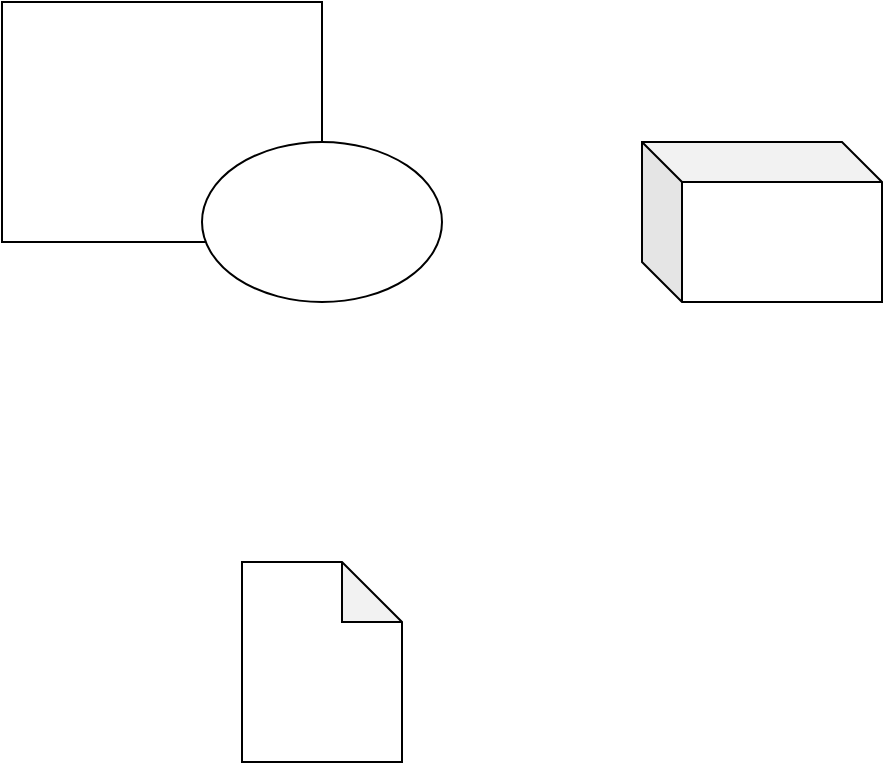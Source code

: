 <mxfile version="20.0.2" type="github">
  <diagram id="UcZh1UxkUU9EJ_-S-m6J" name="Página-1">
    <mxGraphModel dx="1137" dy="757" grid="1" gridSize="10" guides="1" tooltips="1" connect="1" arrows="1" fold="1" page="1" pageScale="1" pageWidth="827" pageHeight="1169" math="0" shadow="0">
      <root>
        <mxCell id="0" />
        <mxCell id="1" parent="0" />
        <mxCell id="J6zsNCWBA4fvTuSnOhiy-1" value="" style="rounded=0;whiteSpace=wrap;html=1;" parent="1" vertex="1">
          <mxGeometry x="150" y="70" width="160" height="120" as="geometry" />
        </mxCell>
        <mxCell id="xZGb_4rmLsbivIutntoc-1" value="" style="ellipse;whiteSpace=wrap;html=1;" parent="1" vertex="1">
          <mxGeometry x="250" y="140" width="120" height="80" as="geometry" />
        </mxCell>
        <mxCell id="AxdGoqc_hpmkhKo9tfaf-1" value="" style="shape=cube;whiteSpace=wrap;html=1;boundedLbl=1;backgroundOutline=1;darkOpacity=0.05;darkOpacity2=0.1;" vertex="1" parent="1">
          <mxGeometry x="470" y="140" width="120" height="80" as="geometry" />
        </mxCell>
        <mxCell id="AxdGoqc_hpmkhKo9tfaf-2" value="" style="shape=note;whiteSpace=wrap;html=1;backgroundOutline=1;darkOpacity=0.05;" vertex="1" parent="1">
          <mxGeometry x="270" y="350" width="80" height="100" as="geometry" />
        </mxCell>
      </root>
    </mxGraphModel>
  </diagram>
</mxfile>
